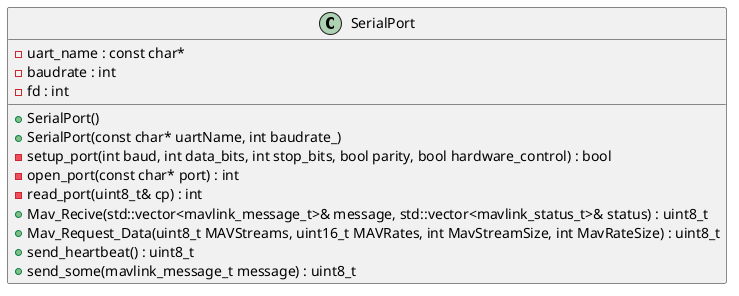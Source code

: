 @startuml





/' Objects '/

class SerialPort {
	+SerialPort()
	+SerialPort(const char* uartName, int baudrate_)
	-setup_port(int baud, int data_bits, int stop_bits, bool parity, bool hardware_control) : bool
	-uart_name : const char*
	-baudrate : int
	-fd : int
	-open_port(const char* port) : int
	-read_port(uint8_t& cp) : int
	+Mav_Recive(std::vector<mavlink_message_t>& message, std::vector<mavlink_status_t>& status) : uint8_t
	+Mav_Request_Data(uint8_t MAVStreams, uint16_t MAVRates, int MavStreamSize, int MavRateSize) : uint8_t
	+send_heartbeat() : uint8_t
	+send_some(mavlink_message_t message) : uint8_t
}





/' Inheritance relationships '/




/' Aggregation relationships '/





/' Dependency relationships '/





/' Nested objects '/



@enduml
